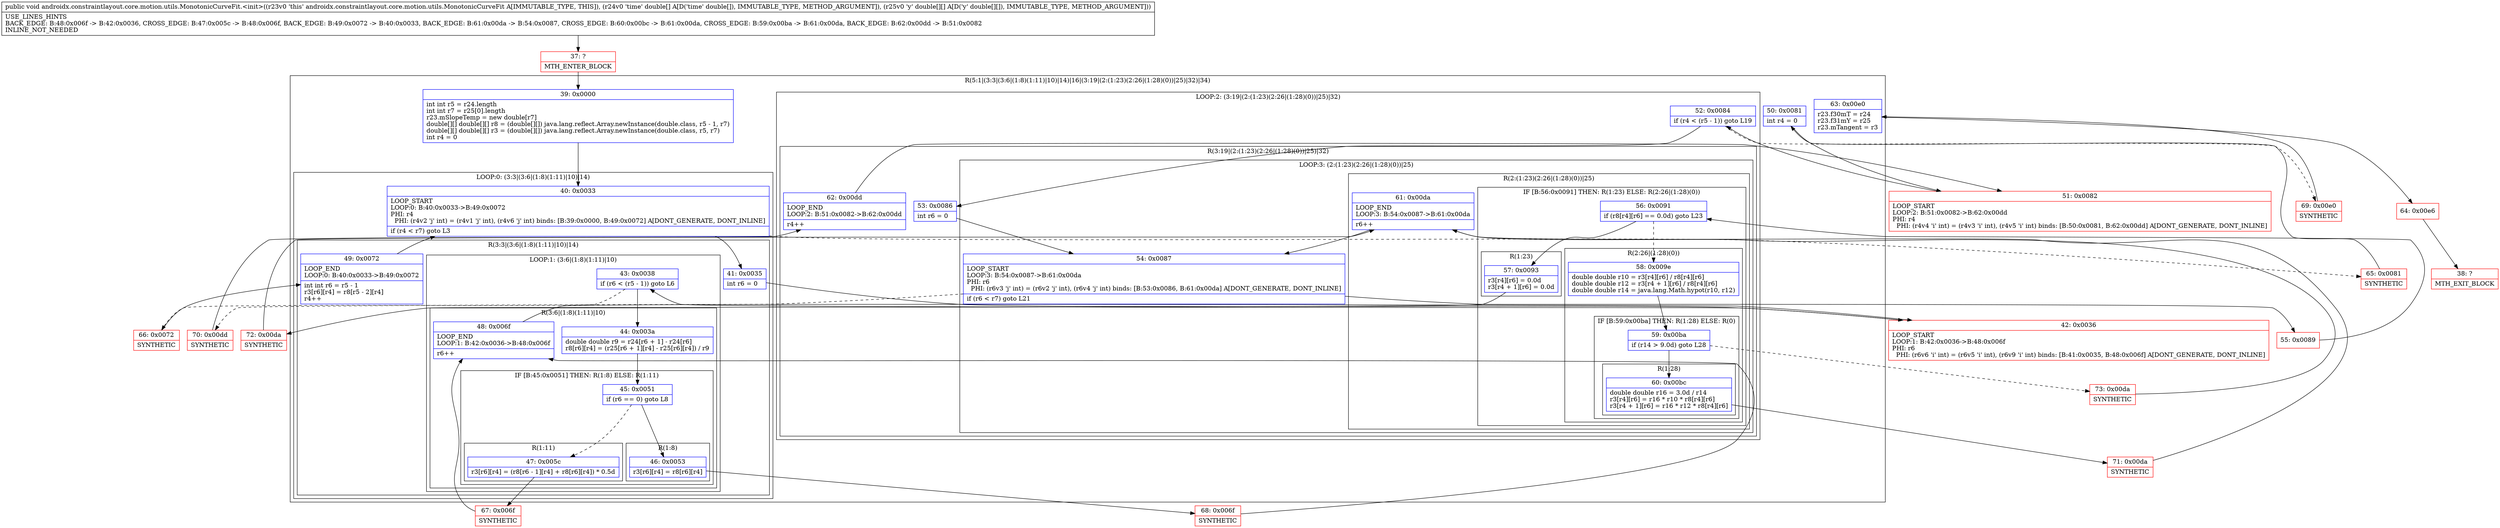 digraph "CFG forandroidx.constraintlayout.core.motion.utils.MonotonicCurveFit.\<init\>([D[[D)V" {
subgraph cluster_Region_495755887 {
label = "R(5:1|(3:3|(3:6|(1:8)(1:11)|10)|14)|16|(3:19|(2:(1:23)(2:26|(1:28)(0))|25)|32)|34)";
node [shape=record,color=blue];
Node_39 [shape=record,label="{39\:\ 0x0000|int int r5 = r24.length\lint int r7 = r25[0].length\lr23.mSlopeTemp = new double[r7]\ldouble[][] double[][] r8 = (double[][]) java.lang.reflect.Array.newInstance(double.class, r5 \- 1, r7)\ldouble[][] double[][] r3 = (double[][]) java.lang.reflect.Array.newInstance(double.class, r5, r7)\lint r4 = 0\l}"];
subgraph cluster_LoopRegion_696138296 {
label = "LOOP:0: (3:3|(3:6|(1:8)(1:11)|10)|14)";
node [shape=record,color=blue];
Node_40 [shape=record,label="{40\:\ 0x0033|LOOP_START\lLOOP:0: B:40:0x0033\-\>B:49:0x0072\lPHI: r4 \l  PHI: (r4v2 'j' int) = (r4v1 'j' int), (r4v6 'j' int) binds: [B:39:0x0000, B:49:0x0072] A[DONT_GENERATE, DONT_INLINE]\l|if (r4 \< r7) goto L3\l}"];
subgraph cluster_Region_1817051434 {
label = "R(3:3|(3:6|(1:8)(1:11)|10)|14)";
node [shape=record,color=blue];
Node_41 [shape=record,label="{41\:\ 0x0035|int r6 = 0\l}"];
subgraph cluster_LoopRegion_1931644581 {
label = "LOOP:1: (3:6|(1:8)(1:11)|10)";
node [shape=record,color=blue];
Node_43 [shape=record,label="{43\:\ 0x0038|if (r6 \< (r5 \- 1)) goto L6\l}"];
subgraph cluster_Region_1377161638 {
label = "R(3:6|(1:8)(1:11)|10)";
node [shape=record,color=blue];
Node_44 [shape=record,label="{44\:\ 0x003a|double double r9 = r24[r6 + 1] \- r24[r6]\lr8[r6][r4] = (r25[r6 + 1][r4] \- r25[r6][r4]) \/ r9\l}"];
subgraph cluster_IfRegion_1954597362 {
label = "IF [B:45:0x0051] THEN: R(1:8) ELSE: R(1:11)";
node [shape=record,color=blue];
Node_45 [shape=record,label="{45\:\ 0x0051|if (r6 == 0) goto L8\l}"];
subgraph cluster_Region_1220242143 {
label = "R(1:8)";
node [shape=record,color=blue];
Node_46 [shape=record,label="{46\:\ 0x0053|r3[r6][r4] = r8[r6][r4]\l}"];
}
subgraph cluster_Region_281814538 {
label = "R(1:11)";
node [shape=record,color=blue];
Node_47 [shape=record,label="{47\:\ 0x005c|r3[r6][r4] = (r8[r6 \- 1][r4] + r8[r6][r4]) * 0.5d\l}"];
}
}
Node_48 [shape=record,label="{48\:\ 0x006f|LOOP_END\lLOOP:1: B:42:0x0036\-\>B:48:0x006f\l|r6++\l}"];
}
}
Node_49 [shape=record,label="{49\:\ 0x0072|LOOP_END\lLOOP:0: B:40:0x0033\-\>B:49:0x0072\l|int int r6 = r5 \- 1\lr3[r6][r4] = r8[r5 \- 2][r4]\lr4++\l}"];
}
}
Node_50 [shape=record,label="{50\:\ 0x0081|int r4 = 0\l}"];
subgraph cluster_LoopRegion_1369011646 {
label = "LOOP:2: (3:19|(2:(1:23)(2:26|(1:28)(0))|25)|32)";
node [shape=record,color=blue];
Node_52 [shape=record,label="{52\:\ 0x0084|if (r4 \< (r5 \- 1)) goto L19\l}"];
subgraph cluster_Region_1305459959 {
label = "R(3:19|(2:(1:23)(2:26|(1:28)(0))|25)|32)";
node [shape=record,color=blue];
Node_53 [shape=record,label="{53\:\ 0x0086|int r6 = 0\l}"];
subgraph cluster_LoopRegion_1313787412 {
label = "LOOP:3: (2:(1:23)(2:26|(1:28)(0))|25)";
node [shape=record,color=blue];
Node_54 [shape=record,label="{54\:\ 0x0087|LOOP_START\lLOOP:3: B:54:0x0087\-\>B:61:0x00da\lPHI: r6 \l  PHI: (r6v3 'j' int) = (r6v2 'j' int), (r6v4 'j' int) binds: [B:53:0x0086, B:61:0x00da] A[DONT_GENERATE, DONT_INLINE]\l|if (r6 \< r7) goto L21\l}"];
subgraph cluster_Region_1770322633 {
label = "R(2:(1:23)(2:26|(1:28)(0))|25)";
node [shape=record,color=blue];
subgraph cluster_IfRegion_684356713 {
label = "IF [B:56:0x0091] THEN: R(1:23) ELSE: R(2:26|(1:28)(0))";
node [shape=record,color=blue];
Node_56 [shape=record,label="{56\:\ 0x0091|if (r8[r4][r6] == 0.0d) goto L23\l}"];
subgraph cluster_Region_920518521 {
label = "R(1:23)";
node [shape=record,color=blue];
Node_57 [shape=record,label="{57\:\ 0x0093|r3[r4][r6] = 0.0d\lr3[r4 + 1][r6] = 0.0d\l}"];
}
subgraph cluster_Region_1420691511 {
label = "R(2:26|(1:28)(0))";
node [shape=record,color=blue];
Node_58 [shape=record,label="{58\:\ 0x009e|double double r10 = r3[r4][r6] \/ r8[r4][r6]\ldouble double r12 = r3[r4 + 1][r6] \/ r8[r4][r6]\ldouble double r14 = java.lang.Math.hypot(r10, r12)\l}"];
subgraph cluster_IfRegion_771742979 {
label = "IF [B:59:0x00ba] THEN: R(1:28) ELSE: R(0)";
node [shape=record,color=blue];
Node_59 [shape=record,label="{59\:\ 0x00ba|if (r14 \> 9.0d) goto L28\l}"];
subgraph cluster_Region_1196453359 {
label = "R(1:28)";
node [shape=record,color=blue];
Node_60 [shape=record,label="{60\:\ 0x00bc|double double r16 = 3.0d \/ r14\lr3[r4][r6] = r16 * r10 * r8[r4][r6]\lr3[r4 + 1][r6] = r16 * r12 * r8[r4][r6]\l}"];
}
subgraph cluster_Region_1631150450 {
label = "R(0)";
node [shape=record,color=blue];
}
}
}
}
Node_61 [shape=record,label="{61\:\ 0x00da|LOOP_END\lLOOP:3: B:54:0x0087\-\>B:61:0x00da\l|r6++\l}"];
}
}
Node_62 [shape=record,label="{62\:\ 0x00dd|LOOP_END\lLOOP:2: B:51:0x0082\-\>B:62:0x00dd\l|r4++\l}"];
}
}
Node_63 [shape=record,label="{63\:\ 0x00e0|r23.f30mT = r24\lr23.f31mY = r25\lr23.mTangent = r3\l}"];
}
Node_37 [shape=record,color=red,label="{37\:\ ?|MTH_ENTER_BLOCK\l}"];
Node_42 [shape=record,color=red,label="{42\:\ 0x0036|LOOP_START\lLOOP:1: B:42:0x0036\-\>B:48:0x006f\lPHI: r6 \l  PHI: (r6v6 'i' int) = (r6v5 'i' int), (r6v9 'i' int) binds: [B:41:0x0035, B:48:0x006f] A[DONT_GENERATE, DONT_INLINE]\l}"];
Node_68 [shape=record,color=red,label="{68\:\ 0x006f|SYNTHETIC\l}"];
Node_67 [shape=record,color=red,label="{67\:\ 0x006f|SYNTHETIC\l}"];
Node_66 [shape=record,color=red,label="{66\:\ 0x0072|SYNTHETIC\l}"];
Node_65 [shape=record,color=red,label="{65\:\ 0x0081|SYNTHETIC\l}"];
Node_51 [shape=record,color=red,label="{51\:\ 0x0082|LOOP_START\lLOOP:2: B:51:0x0082\-\>B:62:0x00dd\lPHI: r4 \l  PHI: (r4v4 'i' int) = (r4v3 'i' int), (r4v5 'i' int) binds: [B:50:0x0081, B:62:0x00dd] A[DONT_GENERATE, DONT_INLINE]\l}"];
Node_55 [shape=record,color=red,label="{55\:\ 0x0089}"];
Node_72 [shape=record,color=red,label="{72\:\ 0x00da|SYNTHETIC\l}"];
Node_71 [shape=record,color=red,label="{71\:\ 0x00da|SYNTHETIC\l}"];
Node_73 [shape=record,color=red,label="{73\:\ 0x00da|SYNTHETIC\l}"];
Node_70 [shape=record,color=red,label="{70\:\ 0x00dd|SYNTHETIC\l}"];
Node_69 [shape=record,color=red,label="{69\:\ 0x00e0|SYNTHETIC\l}"];
Node_64 [shape=record,color=red,label="{64\:\ 0x00e6}"];
Node_38 [shape=record,color=red,label="{38\:\ ?|MTH_EXIT_BLOCK\l}"];
MethodNode[shape=record,label="{public void androidx.constraintlayout.core.motion.utils.MonotonicCurveFit.\<init\>((r23v0 'this' androidx.constraintlayout.core.motion.utils.MonotonicCurveFit A[IMMUTABLE_TYPE, THIS]), (r24v0 'time' double[] A[D('time' double[]), IMMUTABLE_TYPE, METHOD_ARGUMENT]), (r25v0 'y' double[][] A[D('y' double[][]), IMMUTABLE_TYPE, METHOD_ARGUMENT]))  | USE_LINES_HINTS\lBACK_EDGE: B:48:0x006f \-\> B:42:0x0036, CROSS_EDGE: B:47:0x005c \-\> B:48:0x006f, BACK_EDGE: B:49:0x0072 \-\> B:40:0x0033, BACK_EDGE: B:61:0x00da \-\> B:54:0x0087, CROSS_EDGE: B:60:0x00bc \-\> B:61:0x00da, CROSS_EDGE: B:59:0x00ba \-\> B:61:0x00da, BACK_EDGE: B:62:0x00dd \-\> B:51:0x0082\lINLINE_NOT_NEEDED\l}"];
MethodNode -> Node_37;Node_39 -> Node_40;
Node_40 -> Node_41;
Node_40 -> Node_65[style=dashed];
Node_41 -> Node_42;
Node_43 -> Node_44;
Node_43 -> Node_66[style=dashed];
Node_44 -> Node_45;
Node_45 -> Node_46;
Node_45 -> Node_47[style=dashed];
Node_46 -> Node_68;
Node_47 -> Node_67;
Node_48 -> Node_42;
Node_49 -> Node_40;
Node_50 -> Node_51;
Node_52 -> Node_53;
Node_52 -> Node_69[style=dashed];
Node_53 -> Node_54;
Node_54 -> Node_55;
Node_54 -> Node_70[style=dashed];
Node_56 -> Node_57;
Node_56 -> Node_58[style=dashed];
Node_57 -> Node_72;
Node_58 -> Node_59;
Node_59 -> Node_60;
Node_59 -> Node_73[style=dashed];
Node_60 -> Node_71;
Node_61 -> Node_54;
Node_62 -> Node_51;
Node_63 -> Node_64;
Node_37 -> Node_39;
Node_42 -> Node_43;
Node_68 -> Node_48;
Node_67 -> Node_48;
Node_66 -> Node_49;
Node_65 -> Node_50;
Node_51 -> Node_52;
Node_55 -> Node_56;
Node_72 -> Node_61;
Node_71 -> Node_61;
Node_73 -> Node_61;
Node_70 -> Node_62;
Node_69 -> Node_63;
Node_64 -> Node_38;
}


